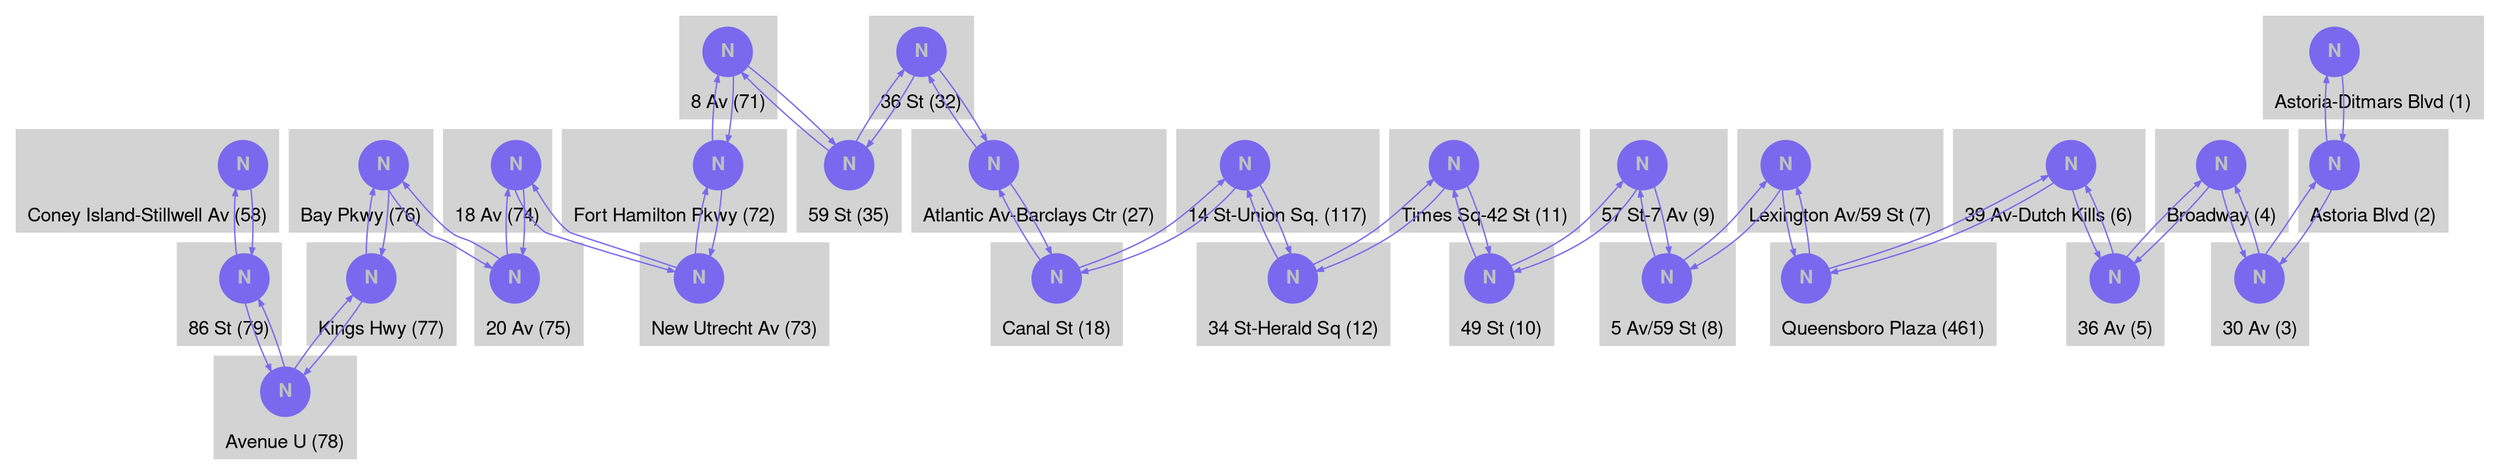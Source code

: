 
digraph G {
  fontname="Helvetica,Arial,sans-serif";
  node [fontname="Helvetica,Arial,sans-serif bold" labelloc="c"];
  edge [fontname="Helvetica,Arial,sans-serif" fontsize=8 arrowsize=0.5];
  
  subgraph cluster_58 {
    style=filled;
    color=lightgrey;
    labelloc="b";
    node [style=filled];
    node [label="N" fillcolor=mediumslateblue, color="mediumslateblue", penwidth=1, fontcolor=gray, shape="circle"]"58_N";
    label = "Coney Island-Stillwell Av (58)";
  }

  subgraph cluster_32 {
    style=filled;
    color=lightgrey;
    labelloc="b";
    node [style=filled];
    node [label="N" fillcolor=mediumslateblue, color="mediumslateblue", penwidth=1, fontcolor=gray, shape="circle"]"32_N";
    label = "36 St (32)";
  }

  subgraph cluster_27 {
    style=filled;
    color=lightgrey;
    labelloc="b";
    node [style=filled];
    node [label="N" fillcolor=mediumslateblue, color="mediumslateblue", penwidth=1, fontcolor=gray, shape="circle"]"27_N";
    label = "Atlantic Av-Barclays Ctr (27)";
  }

  subgraph cluster_117 {
    style=filled;
    color=lightgrey;
    labelloc="b";
    node [style=filled];
    node [label="N" fillcolor=mediumslateblue, color="mediumslateblue", penwidth=1, fontcolor=gray, shape="circle"]"117_N";
    label = "14 St-Union Sq. (117)";
  }

  subgraph cluster_71 {
    style=filled;
    color=lightgrey;
    labelloc="b";
    node [style=filled];
    node [label="N" fillcolor=mediumslateblue, color="mediumslateblue", penwidth=1, fontcolor=gray, shape="circle"]"71_N";
    label = "8 Av (71)";
  }

  subgraph cluster_72 {
    style=filled;
    color=lightgrey;
    labelloc="b";
    node [style=filled];
    node [label="N" fillcolor=mediumslateblue, color="mediumslateblue", penwidth=1, fontcolor=gray, shape="circle"]"72_N";
    label = "Fort Hamilton Pkwy (72)";
  }

  subgraph cluster_73 {
    style=filled;
    color=lightgrey;
    labelloc="b";
    node [style=filled];
    node [label="N" fillcolor=mediumslateblue, color="mediumslateblue", penwidth=1, fontcolor=gray, shape="circle"]"73_N";
    label = "New Utrecht Av (73)";
  }

  subgraph cluster_74 {
    style=filled;
    color=lightgrey;
    labelloc="b";
    node [style=filled];
    node [label="N" fillcolor=mediumslateblue, color="mediumslateblue", penwidth=1, fontcolor=gray, shape="circle"]"74_N";
    label = "18 Av (74)";
  }

  subgraph cluster_75 {
    style=filled;
    color=lightgrey;
    labelloc="b";
    node [style=filled];
    node [label="N" fillcolor=mediumslateblue, color="mediumslateblue", penwidth=1, fontcolor=gray, shape="circle"]"75_N";
    label = "20 Av (75)";
  }

  subgraph cluster_76 {
    style=filled;
    color=lightgrey;
    labelloc="b";
    node [style=filled];
    node [label="N" fillcolor=mediumslateblue, color="mediumslateblue", penwidth=1, fontcolor=gray, shape="circle"]"76_N";
    label = "Bay Pkwy (76)";
  }

  subgraph cluster_77 {
    style=filled;
    color=lightgrey;
    labelloc="b";
    node [style=filled];
    node [label="N" fillcolor=mediumslateblue, color="mediumslateblue", penwidth=1, fontcolor=gray, shape="circle"]"77_N";
    label = "Kings Hwy (77)";
  }

  subgraph cluster_78 {
    style=filled;
    color=lightgrey;
    labelloc="b";
    node [style=filled];
    node [label="N" fillcolor=mediumslateblue, color="mediumslateblue", penwidth=1, fontcolor=gray, shape="circle"]"78_N";
    label = "Avenue U (78)";
  }

  subgraph cluster_79 {
    style=filled;
    color=lightgrey;
    labelloc="b";
    node [style=filled];
    node [label="N" fillcolor=mediumslateblue, color="mediumslateblue", penwidth=1, fontcolor=gray, shape="circle"]"79_N";
    label = "86 St (79)";
  }

  subgraph cluster_11 {
    style=filled;
    color=lightgrey;
    labelloc="b";
    node [style=filled];
    node [label="N" fillcolor=mediumslateblue, color="mediumslateblue", penwidth=1, fontcolor=gray, shape="circle"]"11_N";
    label = "Times Sq-42 St (11)";
  }

  subgraph cluster_9 {
    style=filled;
    color=lightgrey;
    labelloc="b";
    node [style=filled];
    node [label="N" fillcolor=mediumslateblue, color="mediumslateblue", penwidth=1, fontcolor=gray, shape="circle"]"9_N";
    label = "57 St-7 Av (9)";
  }

  subgraph cluster_12 {
    style=filled;
    color=lightgrey;
    labelloc="b";
    node [style=filled];
    node [label="N" fillcolor=mediumslateblue, color="mediumslateblue", penwidth=1, fontcolor=gray, shape="circle"]"12_N";
    label = "34 St-Herald Sq (12)";
  }

  subgraph cluster_35 {
    style=filled;
    color=lightgrey;
    labelloc="b";
    node [style=filled];
    node [label="N" fillcolor=mediumslateblue, color="mediumslateblue", penwidth=1, fontcolor=gray, shape="circle"]"35_N";
    label = "59 St (35)";
  }

  subgraph cluster_10 {
    style=filled;
    color=lightgrey;
    labelloc="b";
    node [style=filled];
    node [label="N" fillcolor=mediumslateblue, color="mediumslateblue", penwidth=1, fontcolor=gray, shape="circle"]"10_N";
    label = "49 St (10)";
  }

  subgraph cluster_1 {
    style=filled;
    color=lightgrey;
    labelloc="b";
    node [style=filled];
    node [label="N" fillcolor=mediumslateblue, color="mediumslateblue", penwidth=1, fontcolor=gray, shape="circle"]"1_N";
    label = "Astoria-Ditmars Blvd (1)";
  }

  subgraph cluster_2 {
    style=filled;
    color=lightgrey;
    labelloc="b";
    node [style=filled];
    node [label="N" fillcolor=mediumslateblue, color="mediumslateblue", penwidth=1, fontcolor=gray, shape="circle"]"2_N";
    label = "Astoria Blvd (2)";
  }

  subgraph cluster_3 {
    style=filled;
    color=lightgrey;
    labelloc="b";
    node [style=filled];
    node [label="N" fillcolor=mediumslateblue, color="mediumslateblue", penwidth=1, fontcolor=gray, shape="circle"]"3_N";
    label = "30 Av (3)";
  }

  subgraph cluster_4 {
    style=filled;
    color=lightgrey;
    labelloc="b";
    node [style=filled];
    node [label="N" fillcolor=mediumslateblue, color="mediumslateblue", penwidth=1, fontcolor=gray, shape="circle"]"4_N";
    label = "Broadway (4)";
  }

  subgraph cluster_5 {
    style=filled;
    color=lightgrey;
    labelloc="b";
    node [style=filled];
    node [label="N" fillcolor=mediumslateblue, color="mediumslateblue", penwidth=1, fontcolor=gray, shape="circle"]"5_N";
    label = "36 Av (5)";
  }

  subgraph cluster_6 {
    style=filled;
    color=lightgrey;
    labelloc="b";
    node [style=filled];
    node [label="N" fillcolor=mediumslateblue, color="mediumslateblue", penwidth=1, fontcolor=gray, shape="circle"]"6_N";
    label = "39 Av-Dutch Kills (6)";
  }

  subgraph cluster_461 {
    style=filled;
    color=lightgrey;
    labelloc="b";
    node [style=filled];
    node [label="N" fillcolor=mediumslateblue, color="mediumslateblue", penwidth=1, fontcolor=gray, shape="circle"]"461_N";
    label = "Queensboro Plaza (461)";
  }

  subgraph cluster_7 {
    style=filled;
    color=lightgrey;
    labelloc="b";
    node [style=filled];
    node [label="N" fillcolor=mediumslateblue, color="mediumslateblue", penwidth=1, fontcolor=gray, shape="circle"]"7_N";
    label = "Lexington Av/59 St (7)";
  }

  subgraph cluster_8 {
    style=filled;
    color=lightgrey;
    labelloc="b";
    node [style=filled];
    node [label="N" fillcolor=mediumslateblue, color="mediumslateblue", penwidth=1, fontcolor=gray, shape="circle"]"8_N";
    label = "5 Av/59 St (8)";
  }

  subgraph cluster_18 {
    style=filled;
    color=lightgrey;
    labelloc="b";
    node [style=filled];
    node [label="N" fillcolor=mediumslateblue, color="mediumslateblue", penwidth=1, fontcolor=gray, shape="circle"]"18_N";
    label = "Canal St (18)";
  }

  "58_N" -> "79_N"[ color=mediumslateblue fontcolor=mediumslateblue penwidth=1 fontsize=8 arrowsize=0.5];
  "32_N" -> "27_N"[ color=mediumslateblue fontcolor=mediumslateblue penwidth=1 fontsize=8 arrowsize=0.5];
  "32_N" -> "35_N"[ color=mediumslateblue fontcolor=mediumslateblue penwidth=1 fontsize=8 arrowsize=0.5];
  "27_N" -> "32_N"[ color=mediumslateblue fontcolor=mediumslateblue penwidth=1 fontsize=8 arrowsize=0.5];
  "27_N" -> "18_N"[ color=mediumslateblue fontcolor=mediumslateblue penwidth=1 fontsize=8 arrowsize=0.5];
  "117_N" -> "12_N"[ color=mediumslateblue fontcolor=mediumslateblue penwidth=1 fontsize=8 arrowsize=0.5];
  "117_N" -> "18_N"[ color=mediumslateblue fontcolor=mediumslateblue penwidth=1 fontsize=8 arrowsize=0.5];
  "71_N" -> "35_N"[ color=mediumslateblue fontcolor=mediumslateblue penwidth=1 fontsize=8 arrowsize=0.5];
  "71_N" -> "72_N"[ color=mediumslateblue fontcolor=mediumslateblue penwidth=1 fontsize=8 arrowsize=0.5];
  "72_N" -> "71_N"[ color=mediumslateblue fontcolor=mediumslateblue penwidth=1 fontsize=8 arrowsize=0.5];
  "72_N" -> "73_N"[ color=mediumslateblue fontcolor=mediumslateblue penwidth=1 fontsize=8 arrowsize=0.5];
  "73_N" -> "72_N"[ color=mediumslateblue fontcolor=mediumslateblue penwidth=1 fontsize=8 arrowsize=0.5];
  "73_N" -> "74_N"[ color=mediumslateblue fontcolor=mediumslateblue penwidth=1 fontsize=8 arrowsize=0.5];
  "74_N" -> "73_N"[ color=mediumslateblue fontcolor=mediumslateblue penwidth=1 fontsize=8 arrowsize=0.5];
  "74_N" -> "75_N"[ color=mediumslateblue fontcolor=mediumslateblue penwidth=1 fontsize=8 arrowsize=0.5];
  "75_N" -> "74_N"[ color=mediumslateblue fontcolor=mediumslateblue penwidth=1 fontsize=8 arrowsize=0.5];
  "75_N" -> "76_N"[ color=mediumslateblue fontcolor=mediumslateblue penwidth=1 fontsize=8 arrowsize=0.5];
  "76_N" -> "75_N"[ color=mediumslateblue fontcolor=mediumslateblue penwidth=1 fontsize=8 arrowsize=0.5];
  "76_N" -> "77_N"[ color=mediumslateblue fontcolor=mediumslateblue penwidth=1 fontsize=8 arrowsize=0.5];
  "77_N" -> "76_N"[ color=mediumslateblue fontcolor=mediumslateblue penwidth=1 fontsize=8 arrowsize=0.5];
  "77_N" -> "78_N"[ color=mediumslateblue fontcolor=mediumslateblue penwidth=1 fontsize=8 arrowsize=0.5];
  "78_N" -> "77_N"[ color=mediumslateblue fontcolor=mediumslateblue penwidth=1 fontsize=8 arrowsize=0.5];
  "78_N" -> "79_N"[ color=mediumslateblue fontcolor=mediumslateblue penwidth=1 fontsize=8 arrowsize=0.5];
  "79_N" -> "78_N"[ color=mediumslateblue fontcolor=mediumslateblue penwidth=1 fontsize=8 arrowsize=0.5];
  "79_N" -> "58_N"[ color=mediumslateblue fontcolor=mediumslateblue penwidth=1 fontsize=8 arrowsize=0.5];
  "11_N" -> "12_N"[ color=mediumslateblue fontcolor=mediumslateblue penwidth=1 fontsize=8 arrowsize=0.5];
  "11_N" -> "10_N"[ color=mediumslateblue fontcolor=mediumslateblue penwidth=1 fontsize=8 arrowsize=0.5];
  "9_N" -> "10_N"[ color=mediumslateblue fontcolor=mediumslateblue penwidth=1 fontsize=8 arrowsize=0.5];
  "9_N" -> "8_N"[ color=mediumslateblue fontcolor=mediumslateblue penwidth=1 fontsize=8 arrowsize=0.5];
  "12_N" -> "11_N"[ color=mediumslateblue fontcolor=mediumslateblue penwidth=1 fontsize=8 arrowsize=0.5];
  "12_N" -> "117_N"[ color=mediumslateblue fontcolor=mediumslateblue penwidth=1 fontsize=8 arrowsize=0.5];
  "35_N" -> "71_N"[ color=mediumslateblue fontcolor=mediumslateblue penwidth=1 fontsize=8 arrowsize=0.5];
  "35_N" -> "32_N"[ color=mediumslateblue fontcolor=mediumslateblue penwidth=1 fontsize=8 arrowsize=0.5];
  "10_N" -> "9_N"[ color=mediumslateblue fontcolor=mediumslateblue penwidth=1 fontsize=8 arrowsize=0.5];
  "10_N" -> "11_N"[ color=mediumslateblue fontcolor=mediumslateblue penwidth=1 fontsize=8 arrowsize=0.5];
  "1_N" -> "2_N"[ color=mediumslateblue fontcolor=mediumslateblue penwidth=1 fontsize=8 arrowsize=0.5];
  "2_N" -> "1_N"[ color=mediumslateblue fontcolor=mediumslateblue penwidth=1 fontsize=8 arrowsize=0.5];
  "2_N" -> "3_N"[ color=mediumslateblue fontcolor=mediumslateblue penwidth=1 fontsize=8 arrowsize=0.5];
  "3_N" -> "2_N"[ color=mediumslateblue fontcolor=mediumslateblue penwidth=1 fontsize=8 arrowsize=0.5];
  "3_N" -> "4_N"[ color=mediumslateblue fontcolor=mediumslateblue penwidth=1 fontsize=8 arrowsize=0.5];
  "4_N" -> "3_N"[ color=mediumslateblue fontcolor=mediumslateblue penwidth=1 fontsize=8 arrowsize=0.5];
  "4_N" -> "5_N"[ color=mediumslateblue fontcolor=mediumslateblue penwidth=1 fontsize=8 arrowsize=0.5];
  "5_N" -> "4_N"[ color=mediumslateblue fontcolor=mediumslateblue penwidth=1 fontsize=8 arrowsize=0.5];
  "5_N" -> "6_N"[ color=mediumslateblue fontcolor=mediumslateblue penwidth=1 fontsize=8 arrowsize=0.5];
  "6_N" -> "5_N"[ color=mediumslateblue fontcolor=mediumslateblue penwidth=1 fontsize=8 arrowsize=0.5];
  "6_N" -> "461_N"[ color=mediumslateblue fontcolor=mediumslateblue penwidth=1 fontsize=8 arrowsize=0.5];
  "461_N" -> "6_N"[ color=mediumslateblue fontcolor=mediumslateblue penwidth=1 fontsize=8 arrowsize=0.5];
  "461_N" -> "7_N"[ color=mediumslateblue fontcolor=mediumslateblue penwidth=1 fontsize=8 arrowsize=0.5];
  "7_N" -> "461_N"[ color=mediumslateblue fontcolor=mediumslateblue penwidth=1 fontsize=8 arrowsize=0.5];
  "7_N" -> "8_N"[ color=mediumslateblue fontcolor=mediumslateblue penwidth=1 fontsize=8 arrowsize=0.5];
  "8_N" -> "7_N"[ color=mediumslateblue fontcolor=mediumslateblue penwidth=1 fontsize=8 arrowsize=0.5];
  "8_N" -> "9_N"[ color=mediumslateblue fontcolor=mediumslateblue penwidth=1 fontsize=8 arrowsize=0.5];
  "18_N" -> "117_N"[ color=mediumslateblue fontcolor=mediumslateblue penwidth=1 fontsize=8 arrowsize=0.5];
  "18_N" -> "27_N"[ color=mediumslateblue fontcolor=mediumslateblue penwidth=1 fontsize=8 arrowsize=0.5];

}
